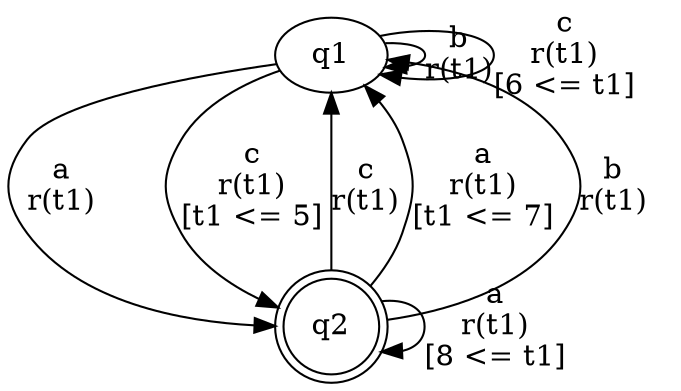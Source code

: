 digraph L {
	qq1[label=q1]
	qq2[label=q2 shape=doublecircle]
	qq1 -> qq1[label="b\nr(t1)\n"]
	qq1 -> qq2[label="a\nr(t1)\n"]
	qq2 -> qq1[label="c\nr(t1)\n"]
	qq2 -> qq1[label="a\nr(t1)\n[t1 <= 7]"]
	qq2 -> qq1[label="b\nr(t1)\n"]
	qq2 -> qq2[label="a\nr(t1)\n[8 <= t1]"]
	qq1 -> qq1[label="c\nr(t1)\n[6 <= t1]"]
	qq1 -> qq2[label="c\nr(t1)\n[t1 <= 5]"]
}
